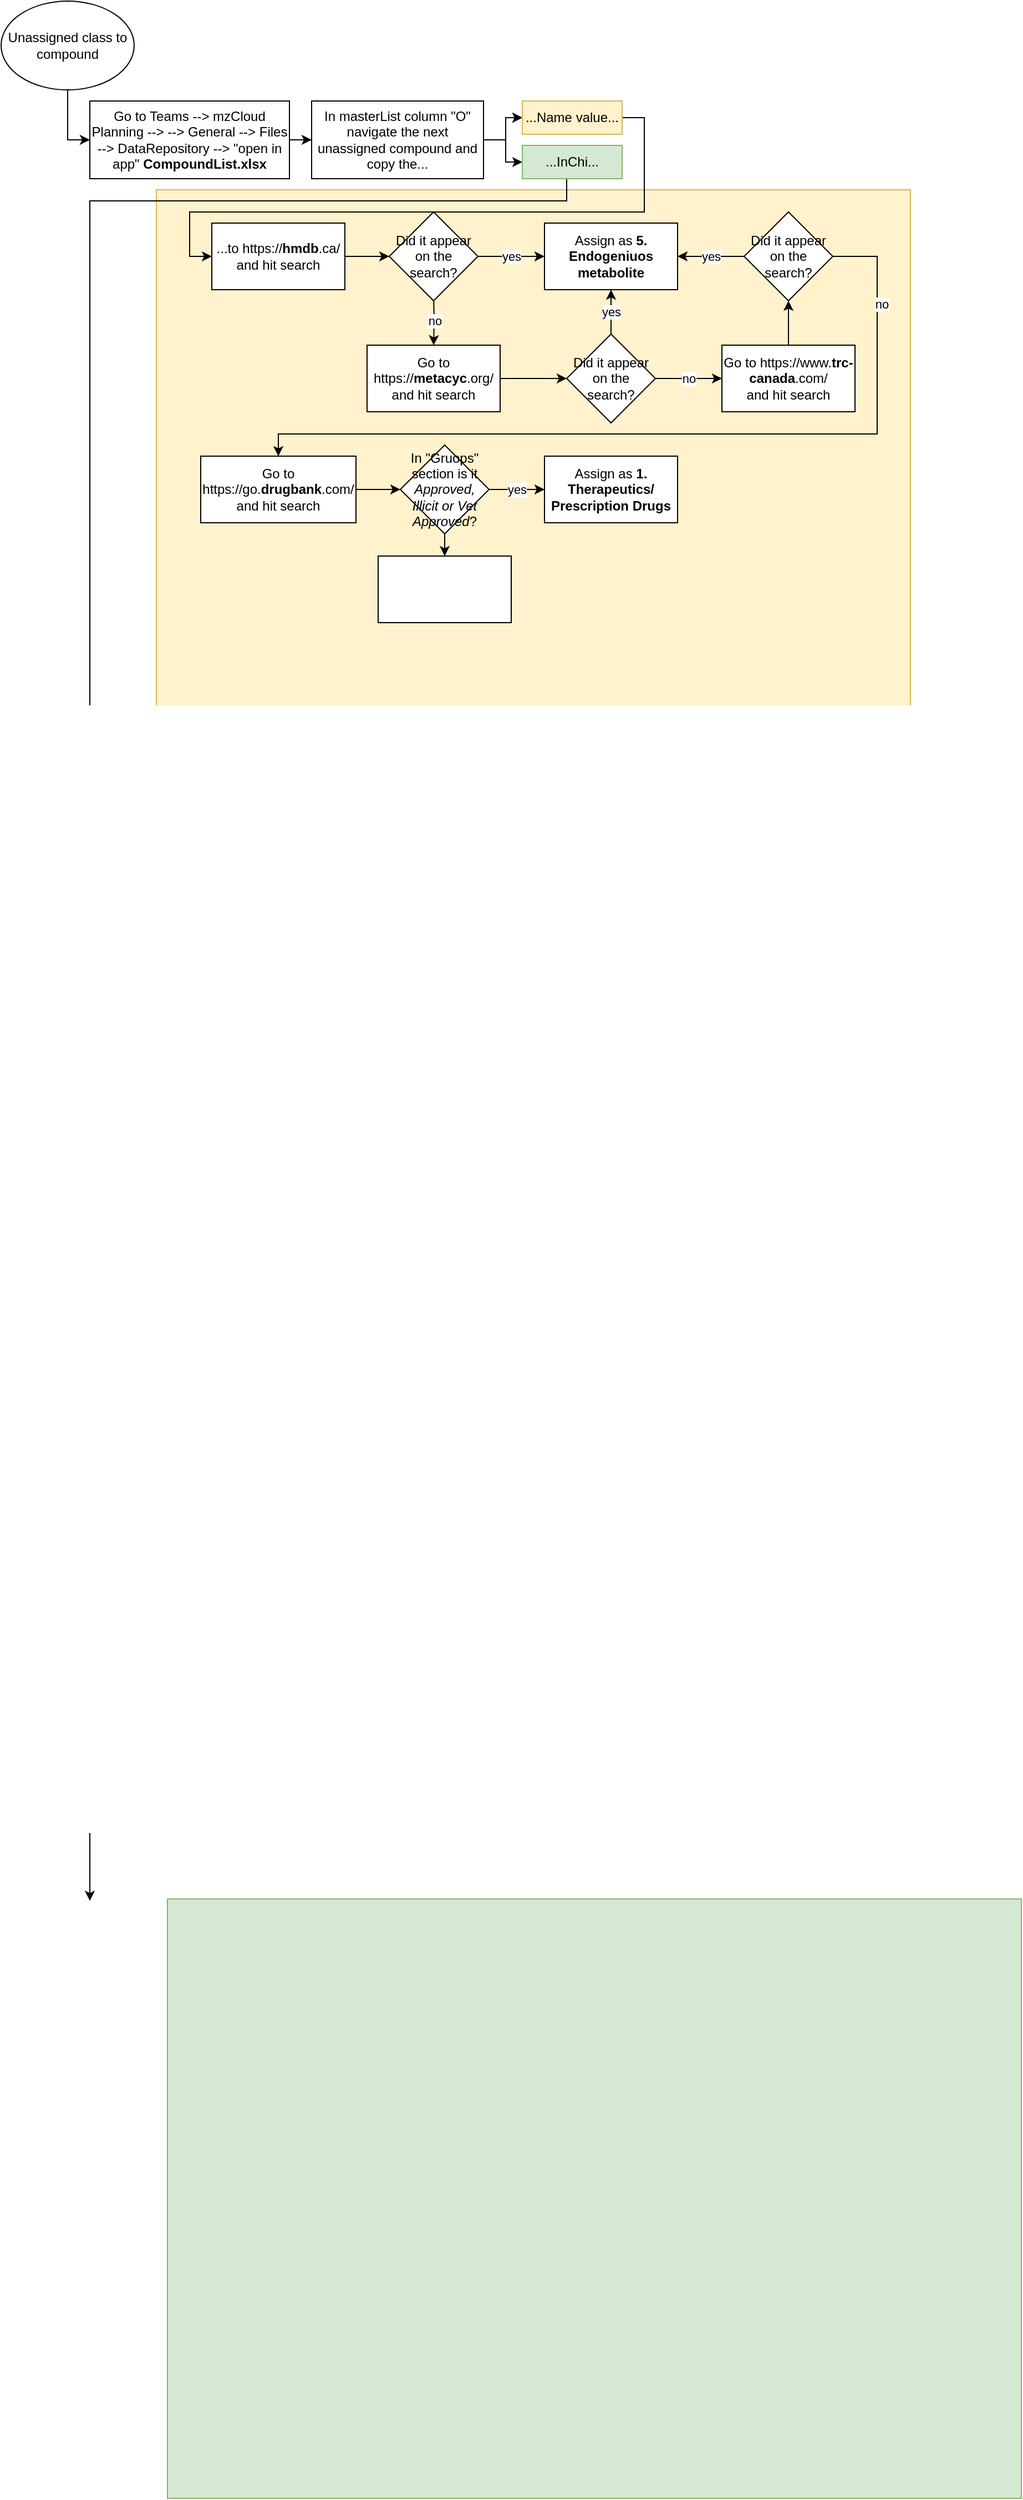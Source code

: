 <mxfile version="14.5.1" type="device"><diagram id="crN9RDBuGdk-T-aXtdQ3" name="Page-1"><mxGraphModel dx="1038" dy="1707" grid="1" gridSize="10" guides="1" tooltips="1" connect="1" arrows="1" fold="1" page="1" pageScale="1" pageWidth="850" pageHeight="1100" math="0" shadow="0"><root><mxCell id="0"/><mxCell id="1" parent="0"/><mxCell id="GNNsbkwh-plFvWWnYgHi-35" value="" style="rounded=0;whiteSpace=wrap;html=1;fillColor=#d5e8d4;strokeColor=#82b366;" vertex="1" parent="1"><mxGeometry x="210" y="1590" width="770" height="540" as="geometry"/></mxCell><mxCell id="GNNsbkwh-plFvWWnYgHi-32" value="" style="rounded=0;whiteSpace=wrap;html=1;fillColor=#fff2cc;strokeColor=#d6b656;" vertex="1" parent="1"><mxGeometry x="200" y="50" width="680" height="480" as="geometry"/></mxCell><mxCell id="GNNsbkwh-plFvWWnYgHi-24" style="edgeStyle=orthogonalEdgeStyle;rounded=0;orthogonalLoop=1;jettySize=auto;html=1;entryX=0;entryY=0.5;entryDx=0;entryDy=0;" edge="1" parent="1" source="GNNsbkwh-plFvWWnYgHi-1" target="GNNsbkwh-plFvWWnYgHi-23"><mxGeometry relative="1" as="geometry"/></mxCell><mxCell id="GNNsbkwh-plFvWWnYgHi-1" value="Unassigned class to compound" style="ellipse;whiteSpace=wrap;html=1;" vertex="1" parent="1"><mxGeometry x="60" y="-120" width="120" height="80" as="geometry"/></mxCell><mxCell id="GNNsbkwh-plFvWWnYgHi-7" value="" style="edgeStyle=orthogonalEdgeStyle;rounded=0;orthogonalLoop=1;jettySize=auto;html=1;" edge="1" parent="1" source="GNNsbkwh-plFvWWnYgHi-2" target="GNNsbkwh-plFvWWnYgHi-40"><mxGeometry relative="1" as="geometry"><mxPoint x="400" y="110" as="targetPoint"/></mxGeometry></mxCell><mxCell id="GNNsbkwh-plFvWWnYgHi-2" value="...to&amp;nbsp;https://&lt;b&gt;hmdb&lt;/b&gt;.ca/ and hit search" style="whiteSpace=wrap;html=1;" vertex="1" parent="1"><mxGeometry x="250" y="80" width="120" height="60" as="geometry"/></mxCell><mxCell id="GNNsbkwh-plFvWWnYgHi-9" value="yes" style="edgeStyle=orthogonalEdgeStyle;rounded=0;orthogonalLoop=1;jettySize=auto;html=1;" edge="1" parent="1" source="GNNsbkwh-plFvWWnYgHi-40" target="GNNsbkwh-plFvWWnYgHi-8"><mxGeometry relative="1" as="geometry"><mxPoint x="500" y="110" as="sourcePoint"/></mxGeometry></mxCell><mxCell id="GNNsbkwh-plFvWWnYgHi-11" value="no" style="edgeStyle=orthogonalEdgeStyle;rounded=0;orthogonalLoop=1;jettySize=auto;html=1;" edge="1" parent="1" target="GNNsbkwh-plFvWWnYgHi-10"><mxGeometry relative="1" as="geometry"><mxPoint x="450" y="145" as="sourcePoint"/></mxGeometry></mxCell><mxCell id="GNNsbkwh-plFvWWnYgHi-8" value="Assign as &lt;b&gt;5. Endogeniuos metabolite&lt;/b&gt;" style="whiteSpace=wrap;html=1;" vertex="1" parent="1"><mxGeometry x="550" y="80" width="120" height="60" as="geometry"/></mxCell><mxCell id="GNNsbkwh-plFvWWnYgHi-13" value="" style="edgeStyle=orthogonalEdgeStyle;rounded=0;orthogonalLoop=1;jettySize=auto;html=1;" edge="1" parent="1" source="GNNsbkwh-plFvWWnYgHi-10" target="GNNsbkwh-plFvWWnYgHi-12"><mxGeometry relative="1" as="geometry"/></mxCell><mxCell id="GNNsbkwh-plFvWWnYgHi-10" value="Go to https://&lt;b&gt;metacyc&lt;/b&gt;.org/&lt;br&gt;and hit search" style="whiteSpace=wrap;html=1;" vertex="1" parent="1"><mxGeometry x="390" y="190" width="120" height="60" as="geometry"/></mxCell><mxCell id="GNNsbkwh-plFvWWnYgHi-14" value="yes" style="edgeStyle=orthogonalEdgeStyle;rounded=0;orthogonalLoop=1;jettySize=auto;html=1;entryX=0.5;entryY=1;entryDx=0;entryDy=0;" edge="1" parent="1" source="GNNsbkwh-plFvWWnYgHi-12" target="GNNsbkwh-plFvWWnYgHi-8"><mxGeometry relative="1" as="geometry"/></mxCell><mxCell id="GNNsbkwh-plFvWWnYgHi-16" value="no" style="edgeStyle=orthogonalEdgeStyle;rounded=0;orthogonalLoop=1;jettySize=auto;html=1;" edge="1" parent="1" source="GNNsbkwh-plFvWWnYgHi-12" target="GNNsbkwh-plFvWWnYgHi-15"><mxGeometry relative="1" as="geometry"/></mxCell><mxCell id="GNNsbkwh-plFvWWnYgHi-12" value="&lt;span&gt;Did it appear on the search?&lt;/span&gt;" style="rhombus;whiteSpace=wrap;html=1;" vertex="1" parent="1"><mxGeometry x="570" y="180" width="80" height="80" as="geometry"/></mxCell><mxCell id="GNNsbkwh-plFvWWnYgHi-18" value="" style="edgeStyle=orthogonalEdgeStyle;rounded=0;orthogonalLoop=1;jettySize=auto;html=1;" edge="1" parent="1" source="GNNsbkwh-plFvWWnYgHi-15" target="GNNsbkwh-plFvWWnYgHi-17"><mxGeometry relative="1" as="geometry"/></mxCell><mxCell id="GNNsbkwh-plFvWWnYgHi-15" value="Go to https://www.&lt;b&gt;trc-canada&lt;/b&gt;.com/&lt;br&gt;and hit search" style="whiteSpace=wrap;html=1;" vertex="1" parent="1"><mxGeometry x="710" y="190" width="120" height="60" as="geometry"/></mxCell><mxCell id="GNNsbkwh-plFvWWnYgHi-19" value="yes" style="edgeStyle=orthogonalEdgeStyle;rounded=0;orthogonalLoop=1;jettySize=auto;html=1;entryX=1;entryY=0.5;entryDx=0;entryDy=0;" edge="1" parent="1" source="GNNsbkwh-plFvWWnYgHi-17" target="GNNsbkwh-plFvWWnYgHi-8"><mxGeometry relative="1" as="geometry"/></mxCell><mxCell id="GNNsbkwh-plFvWWnYgHi-21" value="" style="edgeStyle=orthogonalEdgeStyle;rounded=0;orthogonalLoop=1;jettySize=auto;html=1;" edge="1" parent="1" source="GNNsbkwh-plFvWWnYgHi-17" target="GNNsbkwh-plFvWWnYgHi-20"><mxGeometry relative="1" as="geometry"><Array as="points"><mxPoint x="850" y="110"/><mxPoint x="850" y="270"/><mxPoint x="310" y="270"/></Array></mxGeometry></mxCell><mxCell id="GNNsbkwh-plFvWWnYgHi-22" value="no" style="edgeLabel;html=1;align=center;verticalAlign=middle;resizable=0;points=[];" vertex="1" connectable="0" parent="GNNsbkwh-plFvWWnYgHi-21"><mxGeometry x="-0.781" y="4" relative="1" as="geometry"><mxPoint as="offset"/></mxGeometry></mxCell><mxCell id="GNNsbkwh-plFvWWnYgHi-17" value="&lt;span&gt;Did it appear on the search?&lt;/span&gt;" style="rhombus;whiteSpace=wrap;html=1;" vertex="1" parent="1"><mxGeometry x="730" y="70" width="80" height="80" as="geometry"/></mxCell><mxCell id="GNNsbkwh-plFvWWnYgHi-37" value="" style="edgeStyle=orthogonalEdgeStyle;rounded=0;orthogonalLoop=1;jettySize=auto;html=1;" edge="1" parent="1" source="GNNsbkwh-plFvWWnYgHi-20" target="GNNsbkwh-plFvWWnYgHi-36"><mxGeometry relative="1" as="geometry"/></mxCell><mxCell id="GNNsbkwh-plFvWWnYgHi-20" value="Go to https://go.&lt;b&gt;drugbank&lt;/b&gt;.com/&lt;br&gt;and hit search" style="whiteSpace=wrap;html=1;" vertex="1" parent="1"><mxGeometry x="240" y="290" width="140" height="60" as="geometry"/></mxCell><mxCell id="GNNsbkwh-plFvWWnYgHi-26" value="" style="edgeStyle=orthogonalEdgeStyle;rounded=0;orthogonalLoop=1;jettySize=auto;html=1;" edge="1" parent="1" source="GNNsbkwh-plFvWWnYgHi-23" target="GNNsbkwh-plFvWWnYgHi-25"><mxGeometry relative="1" as="geometry"/></mxCell><mxCell id="GNNsbkwh-plFvWWnYgHi-23" value="Go to Teams --&amp;gt; mzCloud Planning --&amp;gt; --&amp;gt; General --&amp;gt; Files --&amp;gt; DataRepository --&amp;gt; &quot;open in app&quot;&amp;nbsp;&lt;b&gt;CompoundList.xlsx&lt;/b&gt;" style="rounded=0;whiteSpace=wrap;html=1;" vertex="1" parent="1"><mxGeometry x="140" y="-30" width="180" height="70" as="geometry"/></mxCell><mxCell id="GNNsbkwh-plFvWWnYgHi-28" value="" style="edgeStyle=orthogonalEdgeStyle;rounded=0;orthogonalLoop=1;jettySize=auto;html=1;" edge="1" parent="1" source="GNNsbkwh-plFvWWnYgHi-25" target="GNNsbkwh-plFvWWnYgHi-27"><mxGeometry relative="1" as="geometry"/></mxCell><mxCell id="GNNsbkwh-plFvWWnYgHi-29" value="" style="edgeStyle=orthogonalEdgeStyle;rounded=0;orthogonalLoop=1;jettySize=auto;html=1;" edge="1" parent="1" source="GNNsbkwh-plFvWWnYgHi-25" target="GNNsbkwh-plFvWWnYgHi-27"><mxGeometry relative="1" as="geometry"/></mxCell><mxCell id="GNNsbkwh-plFvWWnYgHi-30" style="edgeStyle=orthogonalEdgeStyle;rounded=0;orthogonalLoop=1;jettySize=auto;html=1;" edge="1" parent="1" source="GNNsbkwh-plFvWWnYgHi-25" target="GNNsbkwh-plFvWWnYgHi-31"><mxGeometry relative="1" as="geometry"><mxPoint x="530" y="20" as="targetPoint"/></mxGeometry></mxCell><mxCell id="GNNsbkwh-plFvWWnYgHi-25" value="In masterList column &quot;O&quot; navigate the next unassigned compound and copy the..." style="whiteSpace=wrap;html=1;rounded=0;" vertex="1" parent="1"><mxGeometry x="340" y="-30" width="155" height="70" as="geometry"/></mxCell><mxCell id="GNNsbkwh-plFvWWnYgHi-33" style="edgeStyle=orthogonalEdgeStyle;rounded=0;orthogonalLoop=1;jettySize=auto;html=1;entryX=0;entryY=0.5;entryDx=0;entryDy=0;" edge="1" parent="1" source="GNNsbkwh-plFvWWnYgHi-27" target="GNNsbkwh-plFvWWnYgHi-2"><mxGeometry relative="1" as="geometry"><Array as="points"><mxPoint x="640" y="-15"/><mxPoint x="640" y="70"/><mxPoint x="230" y="70"/><mxPoint x="230" y="110"/></Array></mxGeometry></mxCell><mxCell id="GNNsbkwh-plFvWWnYgHi-27" value="...Name value..." style="whiteSpace=wrap;html=1;rounded=0;fillColor=#fff2cc;strokeColor=#d6b656;" vertex="1" parent="1"><mxGeometry x="530" y="-30" width="90" height="30" as="geometry"/></mxCell><mxCell id="GNNsbkwh-plFvWWnYgHi-34" style="edgeStyle=orthogonalEdgeStyle;rounded=0;orthogonalLoop=1;jettySize=auto;html=1;" edge="1" parent="1" source="GNNsbkwh-plFvWWnYgHi-31"><mxGeometry relative="1" as="geometry"><mxPoint x="140" y="1591.6" as="targetPoint"/><Array as="points"><mxPoint x="570" y="60"/><mxPoint x="140" y="60"/></Array></mxGeometry></mxCell><mxCell id="GNNsbkwh-plFvWWnYgHi-31" value="...InChi..." style="rounded=0;whiteSpace=wrap;html=1;fillColor=#d5e8d4;strokeColor=#82b366;" vertex="1" parent="1"><mxGeometry x="530" y="10" width="90" height="30" as="geometry"/></mxCell><mxCell id="GNNsbkwh-plFvWWnYgHi-39" value="yes" style="edgeStyle=orthogonalEdgeStyle;rounded=0;orthogonalLoop=1;jettySize=auto;html=1;" edge="1" parent="1" source="GNNsbkwh-plFvWWnYgHi-36" target="GNNsbkwh-plFvWWnYgHi-38"><mxGeometry relative="1" as="geometry"/></mxCell><mxCell id="GNNsbkwh-plFvWWnYgHi-43" value="" style="edgeStyle=orthogonalEdgeStyle;rounded=0;orthogonalLoop=1;jettySize=auto;html=1;" edge="1" parent="1" source="GNNsbkwh-plFvWWnYgHi-36" target="GNNsbkwh-plFvWWnYgHi-42"><mxGeometry relative="1" as="geometry"/></mxCell><mxCell id="GNNsbkwh-plFvWWnYgHi-36" value="In &quot;Gruops&quot; section is it &lt;i&gt;Approved, Illicit or Vet Approved&lt;/i&gt;?" style="rhombus;whiteSpace=wrap;html=1;" vertex="1" parent="1"><mxGeometry x="420" y="280" width="80" height="80" as="geometry"/></mxCell><mxCell id="GNNsbkwh-plFvWWnYgHi-38" value="Assign as &lt;b&gt;1&lt;/b&gt;&lt;b&gt;. Therapeutics/ Prescription Drugs&lt;/b&gt;" style="whiteSpace=wrap;html=1;" vertex="1" parent="1"><mxGeometry x="550" y="290" width="120" height="60" as="geometry"/></mxCell><mxCell id="GNNsbkwh-plFvWWnYgHi-40" value="&lt;span&gt;Did it appear on the search?&lt;/span&gt;" style="rhombus;whiteSpace=wrap;html=1;" vertex="1" parent="1"><mxGeometry x="410" y="70" width="80" height="80" as="geometry"/></mxCell><mxCell id="GNNsbkwh-plFvWWnYgHi-42" value="" style="whiteSpace=wrap;html=1;" vertex="1" parent="1"><mxGeometry x="400" y="380" width="120" height="60" as="geometry"/></mxCell></root></mxGraphModel></diagram></mxfile>